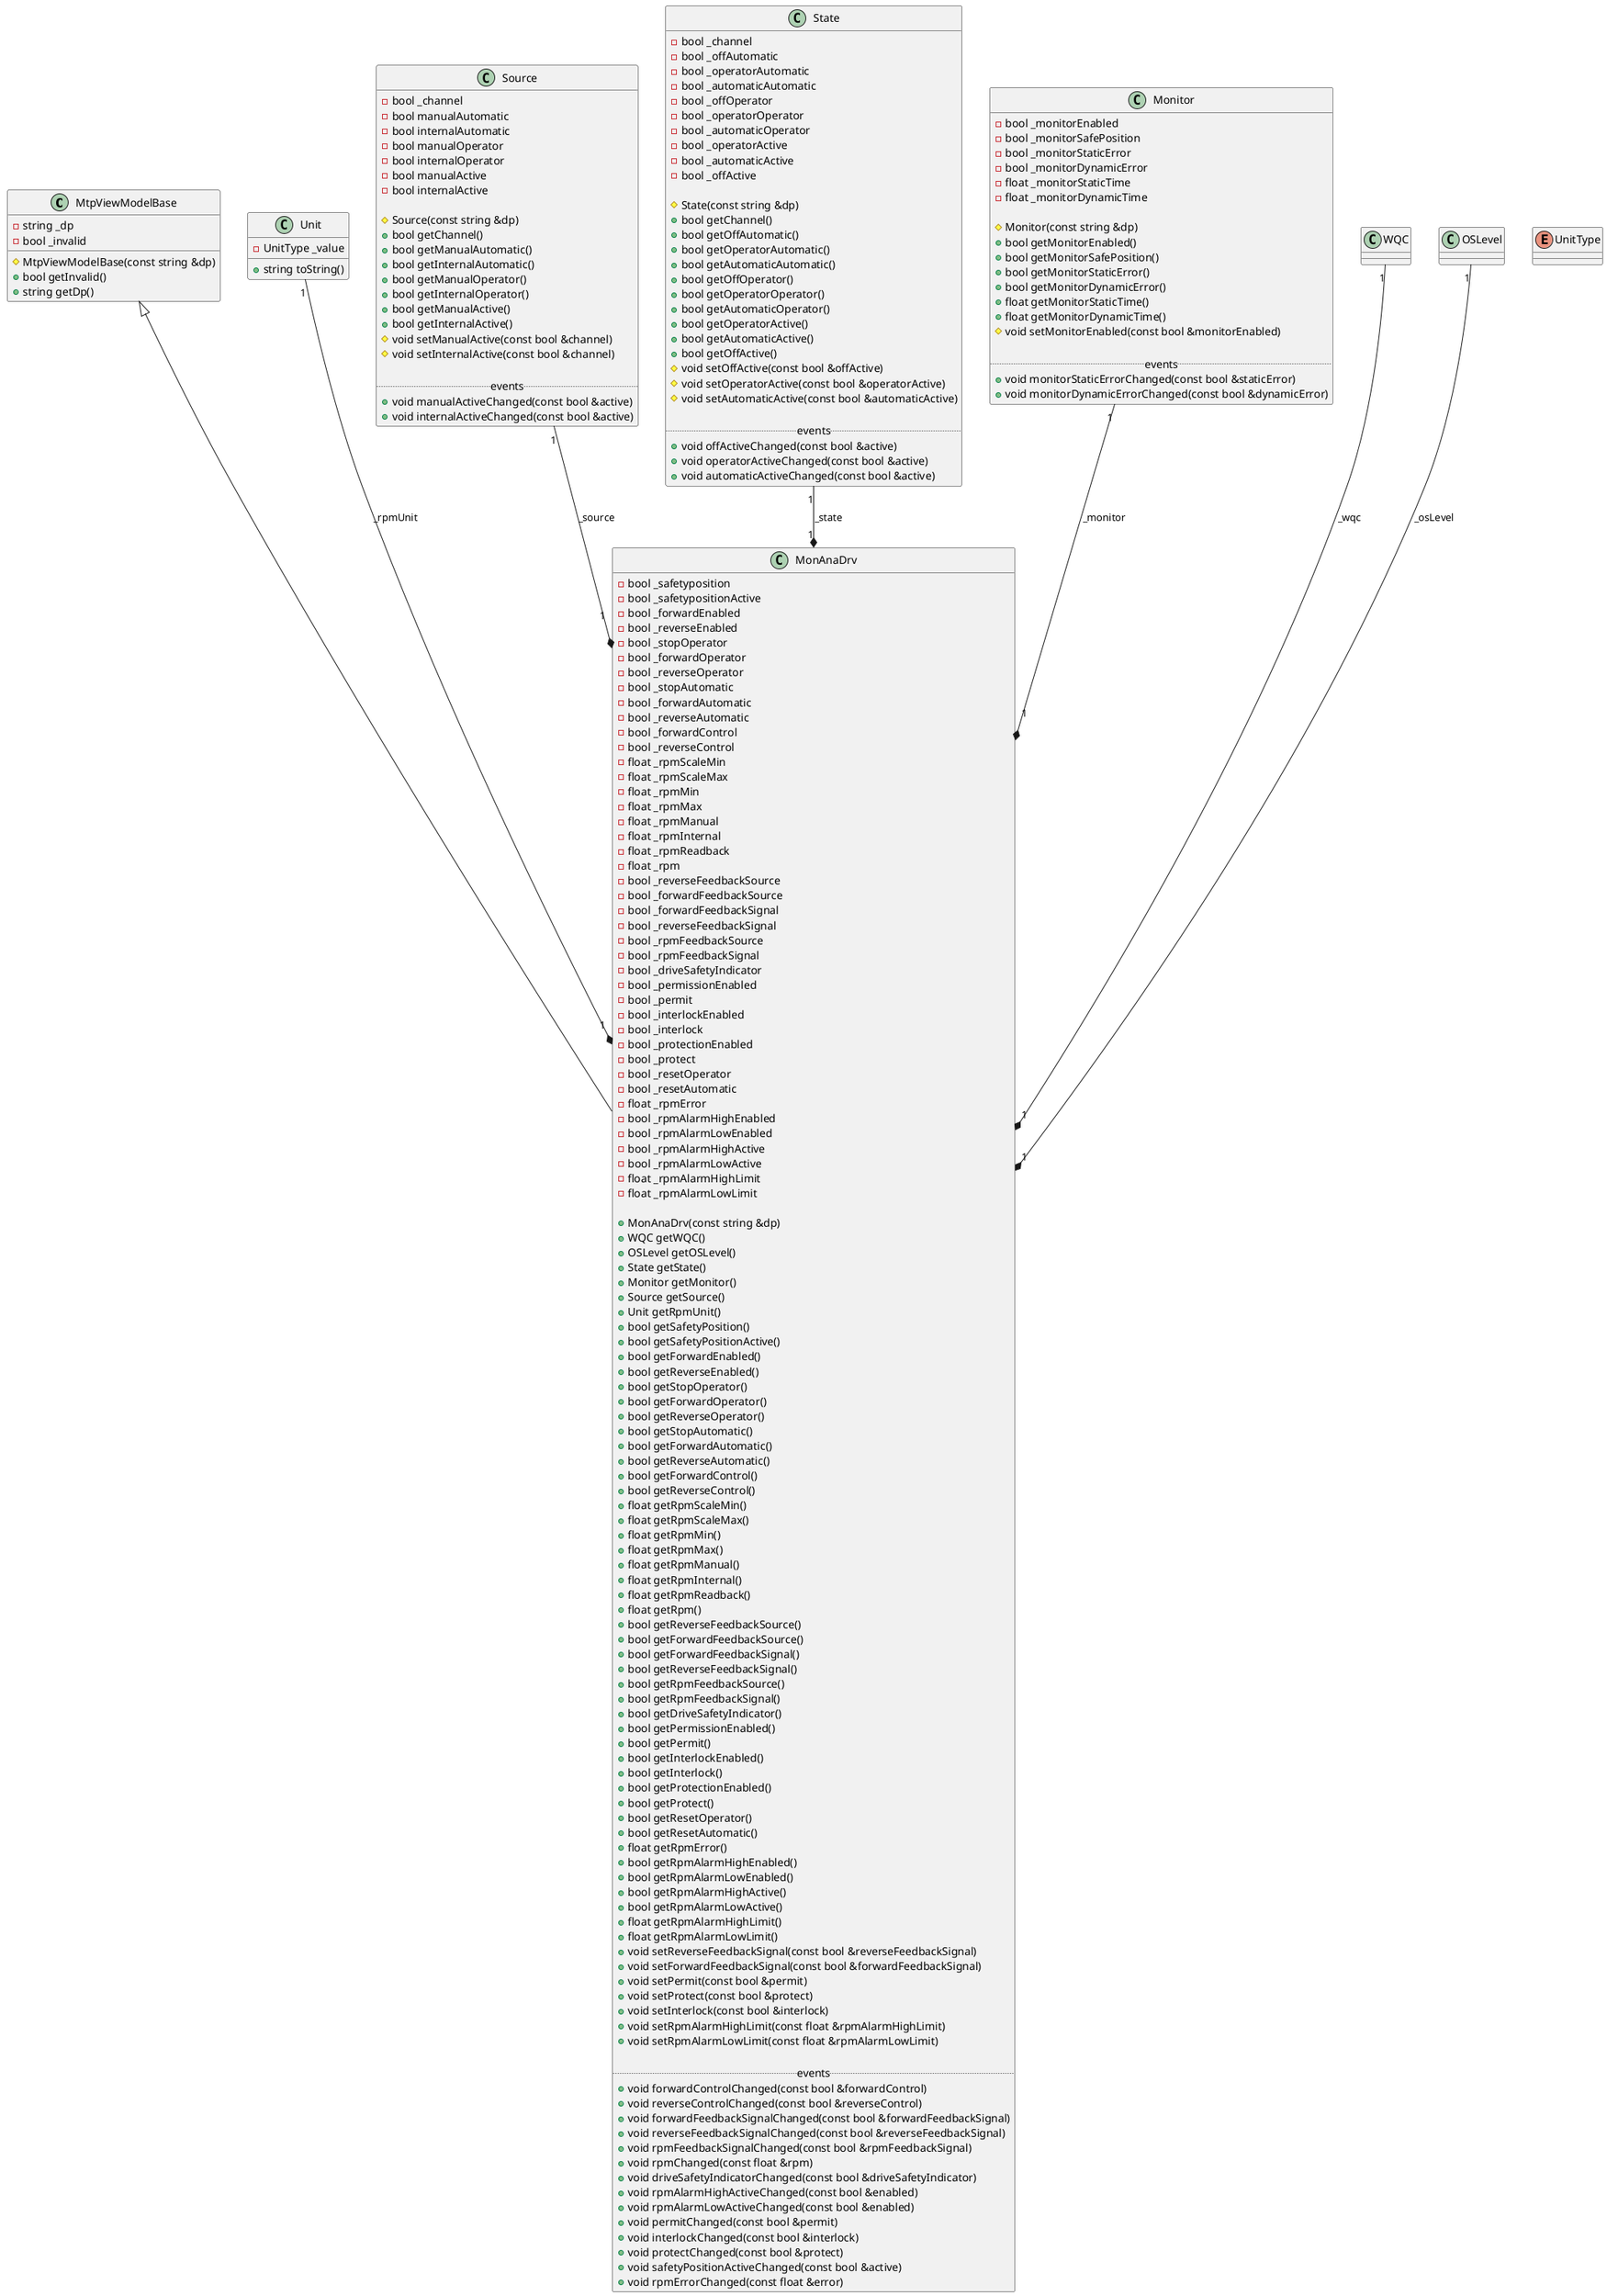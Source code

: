 @startuml MonAnaDrv

class MtpViewModelBase {
    - string _dp
    - bool _invalid

    # MtpViewModelBase(const string &dp)
    + bool getInvalid()
    + string getDp()
}

enum UnitType
{

}

class Unit
{
    - UnitType _value
    + string toString()
}

class Source
{
    - bool _channel
    - bool manualAutomatic
    - bool internalAutomatic
    - bool manualOperator
    - bool internalOperator
    - bool manualActive
    - bool internalActive

    # Source(const string &dp)  
    + bool getChannel() 
    + bool getManualAutomatic()
    + bool getInternalAutomatic()
    + bool getManualOperator()  
    + bool getInternalOperator()    
    + bool getManualActive()
    + bool getInternalActive()
    # void setManualActive(const bool &channel)
    # void setInternalActive(const bool &channel)

    ..events..
    + void manualActiveChanged(const bool &active)
    + void internalActiveChanged(const bool &active)
}

class State
{
    - bool _channel
    - bool _offAutomatic
    - bool _operatorAutomatic
    - bool _automaticAutomatic
    - bool _offOperator
    - bool _operatorOperator
    - bool _automaticOperator
    - bool _operatorActive
    - bool _automaticActive
    - bool _offActive

    # State(const string &dp)
    + bool getChannel()
    + bool getOffAutomatic()
    + bool getOperatorAutomatic()
    + bool getAutomaticAutomatic()
    + bool getOffOperator()
    + bool getOperatorOperator()
    + bool getAutomaticOperator()
    + bool getOperatorActive()
    + bool getAutomaticActive()
    + bool getOffActive()
    # void setOffActive(const bool &offActive)
    # void setOperatorActive(const bool &operatorActive)
    # void setAutomaticActive(const bool &automaticActive)

    ..events..
    + void offActiveChanged(const bool &active)
    + void operatorActiveChanged(const bool &active)
    + void automaticActiveChanged(const bool &active)
}

class Monitor
{
    - bool _monitorEnabled
    - bool _monitorSafePosition
    - bool _monitorStaticError
    - bool _monitorDynamicError
    - float _monitorStaticTime
    - float _monitorDynamicTime

    # Monitor(const string &dp)
    + bool getMonitorEnabled()
    + bool getMonitorSafePosition()
    + bool getMonitorStaticError()
    + bool getMonitorDynamicError()
    + float getMonitorStaticTime()
    + float getMonitorDynamicTime()
    # void setMonitorEnabled(const bool &monitorEnabled)

    ..events..
    + void monitorStaticErrorChanged(const bool &staticError)
    + void monitorDynamicErrorChanged(const bool &dynamicError)
}

class MonAnaDrv
{
    - bool _safetyposition
    - bool _safetypositionActive
    - bool _forwardEnabled
    - bool _reverseEnabled
    - bool _stopOperator
    - bool _forwardOperator
    - bool _reverseOperator
    - bool _stopAutomatic
    - bool _forwardAutomatic
    - bool _reverseAutomatic
    - bool _forwardControl
    - bool _reverseControl
    - float _rpmScaleMin
    - float _rpmScaleMax
    - float _rpmMin
    - float _rpmMax
    - float _rpmManual
    - float _rpmInternal
    - float _rpmReadback
    - float _rpm
    - bool _reverseFeedbackSource
    - bool _forwardFeedbackSource
    - bool _forwardFeedbackSignal
    - bool _reverseFeedbackSignal
    - bool _rpmFeedbackSource
    - bool _rpmFeedbackSignal
    - bool _driveSafetyIndicator
    - bool _permissionEnabled
    - bool _permit
    - bool _interlockEnabled
    - bool _interlock
    - bool _protectionEnabled
    - bool _protect
    - bool _resetOperator
    - bool _resetAutomatic
    - float _rpmError
    - bool _rpmAlarmHighEnabled
    - bool _rpmAlarmLowEnabled
    - bool _rpmAlarmHighActive
    - bool _rpmAlarmLowActive
    - float _rpmAlarmHighLimit
    - float _rpmAlarmLowLimit
    
    + MonAnaDrv(const string &dp)
    + WQC getWQC()
    + OSLevel getOSLevel()
    + State getState()
    + Monitor getMonitor()
    + Source getSource()
    + Unit getRpmUnit()
    + bool getSafetyPosition()
    + bool getSafetyPositionActive()
    + bool getForwardEnabled()
    + bool getReverseEnabled()
    + bool getStopOperator()
    + bool getForwardOperator()
    + bool getReverseOperator()
    + bool getStopAutomatic()
    + bool getForwardAutomatic()
    + bool getReverseAutomatic()
    + bool getForwardControl()
    + bool getReverseControl()
    + float getRpmScaleMin()
    + float getRpmScaleMax()
    + float getRpmMin()
    + float getRpmMax()
    + float getRpmManual()
    + float getRpmInternal()
    + float getRpmReadback()
    + float getRpm()
    + bool getReverseFeedbackSource()
    + bool getForwardFeedbackSource()
    + bool getForwardFeedbackSignal()
    + bool getReverseFeedbackSignal()
    + bool getRpmFeedbackSource()
    + bool getRpmFeedbackSignal()
    + bool getDriveSafetyIndicator()
    + bool getPermissionEnabled()
    + bool getPermit()
    + bool getInterlockEnabled()
    + bool getInterlock()
    + bool getProtectionEnabled()
    + bool getProtect()
    + bool getResetOperator()
    + bool getResetAutomatic()
    + float getRpmError()
    + bool getRpmAlarmHighEnabled()
    + bool getRpmAlarmLowEnabled()
    + bool getRpmAlarmHighActive()
    + bool getRpmAlarmLowActive()
    + float getRpmAlarmHighLimit()
    + float getRpmAlarmLowLimit()
    + void setReverseFeedbackSignal(const bool &reverseFeedbackSignal)
    + void setForwardFeedbackSignal(const bool &forwardFeedbackSignal)
    + void setPermit(const bool &permit)
    + void setProtect(const bool &protect)
    + void setInterlock(const bool &interlock)
    + void setRpmAlarmHighLimit(const float &rpmAlarmHighLimit)
    + void setRpmAlarmLowLimit(const float &rpmAlarmLowLimit)

    ..events..
    + void forwardControlChanged(const bool &forwardControl)
    + void reverseControlChanged(const bool &reverseControl)
    + void forwardFeedbackSignalChanged(const bool &forwardFeedbackSignal)
    + void reverseFeedbackSignalChanged(const bool &reverseFeedbackSignal)
    + void rpmFeedbackSignalChanged(const bool &rpmFeedbackSignal)
    + void rpmChanged(const float &rpm)
    + void driveSafetyIndicatorChanged(const bool &driveSafetyIndicator)
    + void rpmAlarmHighActiveChanged(const bool &enabled)
    + void rpmAlarmLowActiveChanged(const bool &enabled)
    + void permitChanged(const bool &permit)
    + void interlockChanged(const bool &interlock)
    + void protectChanged(const bool &protect)
    + void safetyPositionActiveChanged(const bool &active)
    + void rpmErrorChanged(const float &error)
}

MtpViewModelBase <|-- MonAnaDrv
WQC "1" --* "1" MonAnaDrv : _wqc
OSLevel "1" --* "1" MonAnaDrv : _osLevel
State "1" --* "1" MonAnaDrv : _state
Monitor "1" --* "1" MonAnaDrv : _monitor
Source "1" --* "1" MonAnaDrv : _source
Unit "1" --* "1" MonAnaDrv : _rpmUnit
@enduml